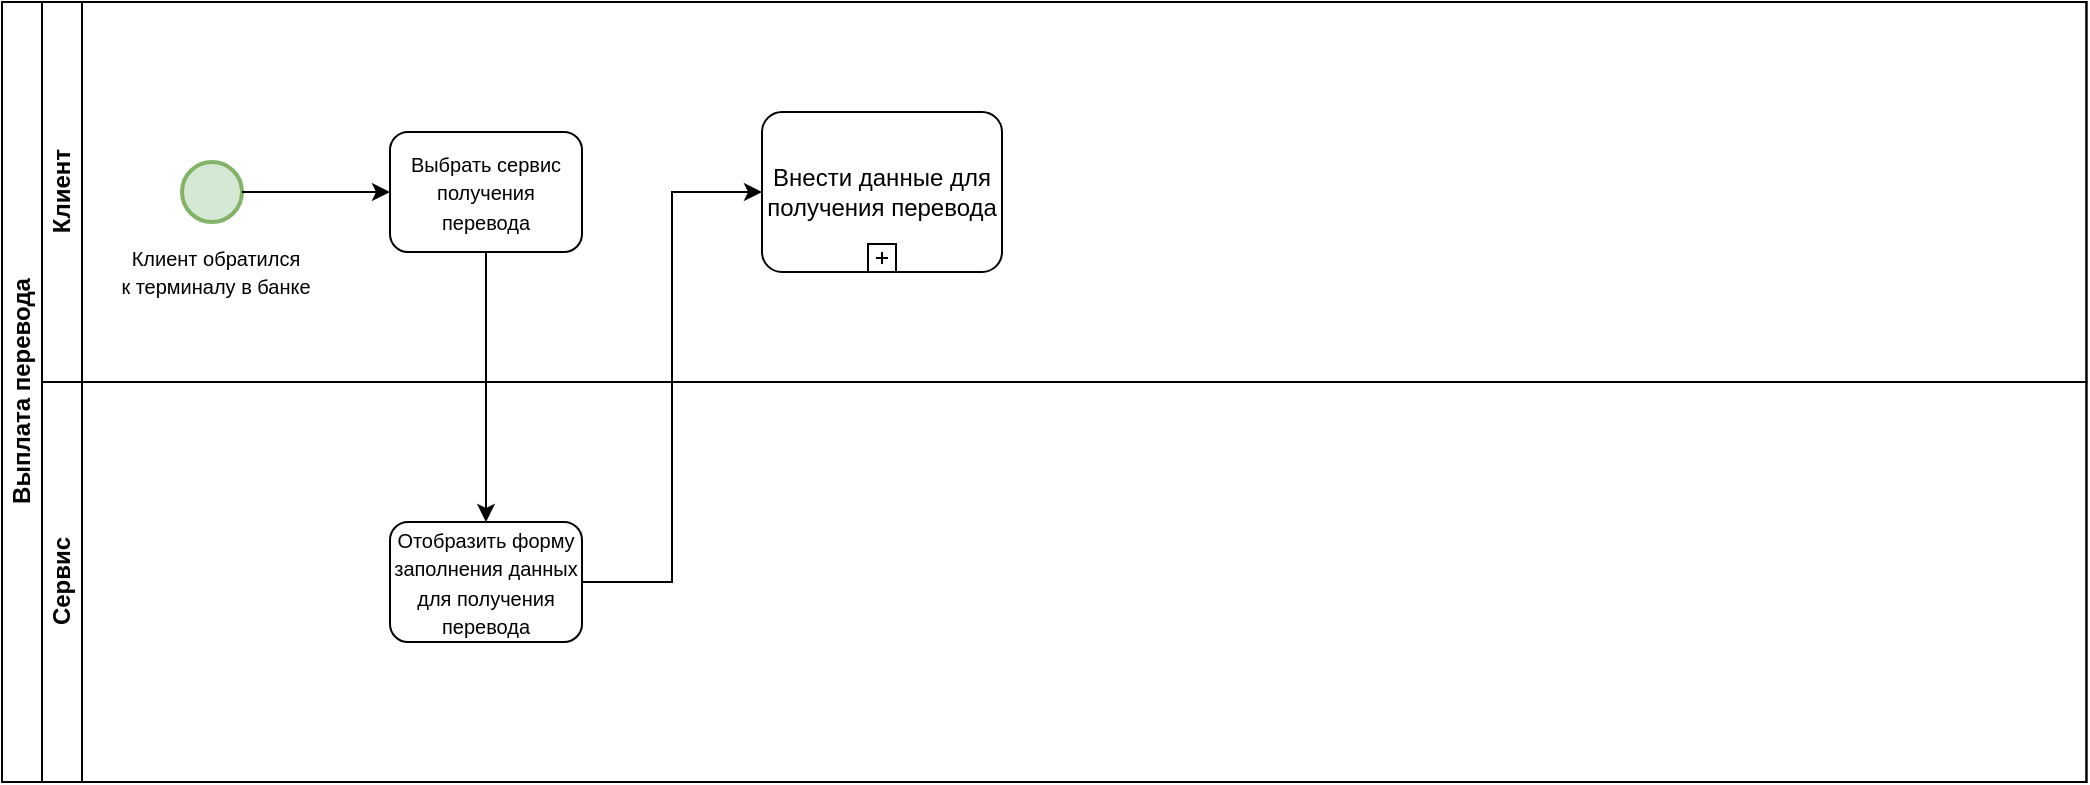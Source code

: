 <mxfile version="24.4.0" type="github" pages="2">
  <diagram name="Страница — 1" id="QuONOwKnslvq9nY079jv">
    <mxGraphModel dx="789" dy="501" grid="1" gridSize="10" guides="1" tooltips="1" connect="1" arrows="1" fold="1" page="1" pageScale="1" pageWidth="827" pageHeight="1169" math="0" shadow="0">
      <root>
        <mxCell id="0" />
        <mxCell id="1" parent="0" />
        <mxCell id="njvdmeLRhzQaKq89l4y6-4" value="Выплата перевода" style="swimlane;childLayout=stackLayout;resizeParent=1;resizeParentMax=0;horizontal=0;startSize=20;horizontalStack=0;html=1;" vertex="1" parent="1">
          <mxGeometry x="160" y="40" width="1042.23" height="390" as="geometry" />
        </mxCell>
        <mxCell id="njvdmeLRhzQaKq89l4y6-5" value="Клиент" style="swimlane;startSize=20;horizontal=0;html=1;" vertex="1" parent="njvdmeLRhzQaKq89l4y6-4">
          <mxGeometry x="20" width="1022.23" height="190" as="geometry" />
        </mxCell>
        <mxCell id="njvdmeLRhzQaKq89l4y6-12" value="" style="strokeWidth=2;html=1;shape=mxgraph.flowchart.start_2;whiteSpace=wrap;fillColor=#d5e8d4;strokeColor=#82b366;" vertex="1" parent="njvdmeLRhzQaKq89l4y6-5">
          <mxGeometry x="70" y="80" width="30" height="30" as="geometry" />
        </mxCell>
        <mxCell id="njvdmeLRhzQaKq89l4y6-13" value="&lt;p style=&quot;line-height: 106%;&quot;&gt;&lt;font data-sider-select-id=&quot;1f2a6467-5bed-42fa-9687-dce3af121b29&quot; style=&quot;font-size: 10px;&quot;&gt;Клиент обратился &lt;br&gt;к терминалу в банке&lt;/font&gt;&lt;/p&gt;" style="text;strokeColor=none;align=center;fillColor=none;html=1;verticalAlign=middle;whiteSpace=wrap;rounded=0;perimeterSpacing=0;strokeWidth=1;" vertex="1" parent="njvdmeLRhzQaKq89l4y6-5">
          <mxGeometry x="33.75" y="120" width="106.25" height="30" as="geometry" />
        </mxCell>
        <mxCell id="njvdmeLRhzQaKq89l4y6-14" style="edgeStyle=orthogonalEdgeStyle;rounded=0;orthogonalLoop=1;jettySize=auto;html=1;entryX=0;entryY=0.5;entryDx=0;entryDy=0;" edge="1" parent="njvdmeLRhzQaKq89l4y6-5" source="njvdmeLRhzQaKq89l4y6-12" target="njvdmeLRhzQaKq89l4y6-16">
          <mxGeometry relative="1" as="geometry">
            <mxPoint x="220" y="95" as="targetPoint" />
          </mxGeometry>
        </mxCell>
        <mxCell id="njvdmeLRhzQaKq89l4y6-16" value="&lt;font data-sider-select-id=&quot;254a3082-e860-41d3-8f90-ba41688f042c&quot; style=&quot;font-size: 10px;&quot;&gt;Выбрать сервис получения перевода&lt;/font&gt;" style="rounded=1;whiteSpace=wrap;html=1;" vertex="1" parent="njvdmeLRhzQaKq89l4y6-5">
          <mxGeometry x="174" y="65" width="96" height="60" as="geometry" />
        </mxCell>
        <mxCell id="njvdmeLRhzQaKq89l4y6-21" value="Внести данные для получения перевода" style="points=[[0.25,0,0],[0.5,0,0],[0.75,0,0],[1,0.25,0],[1,0.5,0],[1,0.75,0],[0.75,1,0],[0.5,1,0],[0.25,1,0],[0,0.75,0],[0,0.5,0],[0,0.25,0]];shape=mxgraph.bpmn.task;whiteSpace=wrap;rectStyle=rounded;size=10;html=1;container=1;expand=0;collapsible=0;taskMarker=abstract;isLoopSub=1;" vertex="1" parent="njvdmeLRhzQaKq89l4y6-5">
          <mxGeometry x="360" y="55" width="120" height="80" as="geometry" />
        </mxCell>
        <mxCell id="njvdmeLRhzQaKq89l4y6-6" value="Сервис" style="swimlane;startSize=20;horizontal=0;html=1;" vertex="1" parent="njvdmeLRhzQaKq89l4y6-4">
          <mxGeometry x="20" y="190" width="1022.23" height="200" as="geometry" />
        </mxCell>
        <mxCell id="njvdmeLRhzQaKq89l4y6-17" value="&lt;font data-sider-select-id=&quot;254a3082-e860-41d3-8f90-ba41688f042c&quot; style=&quot;font-size: 10px;&quot;&gt;Отобразить форму заполнения данных для получения перевода&lt;/font&gt;" style="rounded=1;whiteSpace=wrap;html=1;" vertex="1" parent="njvdmeLRhzQaKq89l4y6-6">
          <mxGeometry x="174" y="70" width="96" height="60" as="geometry" />
        </mxCell>
        <mxCell id="njvdmeLRhzQaKq89l4y6-18" style="edgeStyle=orthogonalEdgeStyle;rounded=0;orthogonalLoop=1;jettySize=auto;html=1;" edge="1" parent="njvdmeLRhzQaKq89l4y6-4" source="njvdmeLRhzQaKq89l4y6-16" target="njvdmeLRhzQaKq89l4y6-17">
          <mxGeometry relative="1" as="geometry" />
        </mxCell>
        <mxCell id="njvdmeLRhzQaKq89l4y6-22" style="edgeStyle=orthogonalEdgeStyle;rounded=0;orthogonalLoop=1;jettySize=auto;html=1;entryX=0;entryY=0.5;entryDx=0;entryDy=0;entryPerimeter=0;" edge="1" parent="njvdmeLRhzQaKq89l4y6-4" source="njvdmeLRhzQaKq89l4y6-17" target="njvdmeLRhzQaKq89l4y6-21">
          <mxGeometry relative="1" as="geometry" />
        </mxCell>
      </root>
    </mxGraphModel>
  </diagram>
  <diagram id="BxvQKWtgrVkJmPqTaLMh" name="Страница — 2">
    <mxGraphModel dx="1026" dy="651" grid="1" gridSize="10" guides="1" tooltips="1" connect="1" arrows="1" fold="1" page="1" pageScale="1" pageWidth="827" pageHeight="1169" math="0" shadow="0">
      <root>
        <mxCell id="0" />
        <mxCell id="1" parent="0" />
      </root>
    </mxGraphModel>
  </diagram>
</mxfile>
